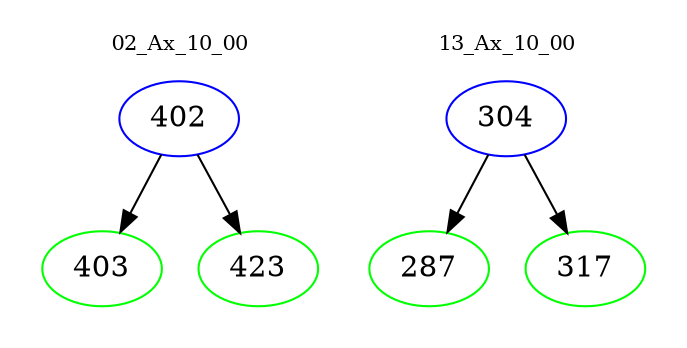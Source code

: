 digraph{
subgraph cluster_0 {
color = white
label = "02_Ax_10_00";
fontsize=10;
T0_402 [label="402", color="blue"]
T0_402 -> T0_403 [color="black"]
T0_403 [label="403", color="green"]
T0_402 -> T0_423 [color="black"]
T0_423 [label="423", color="green"]
}
subgraph cluster_1 {
color = white
label = "13_Ax_10_00";
fontsize=10;
T1_304 [label="304", color="blue"]
T1_304 -> T1_287 [color="black"]
T1_287 [label="287", color="green"]
T1_304 -> T1_317 [color="black"]
T1_317 [label="317", color="green"]
}
}
